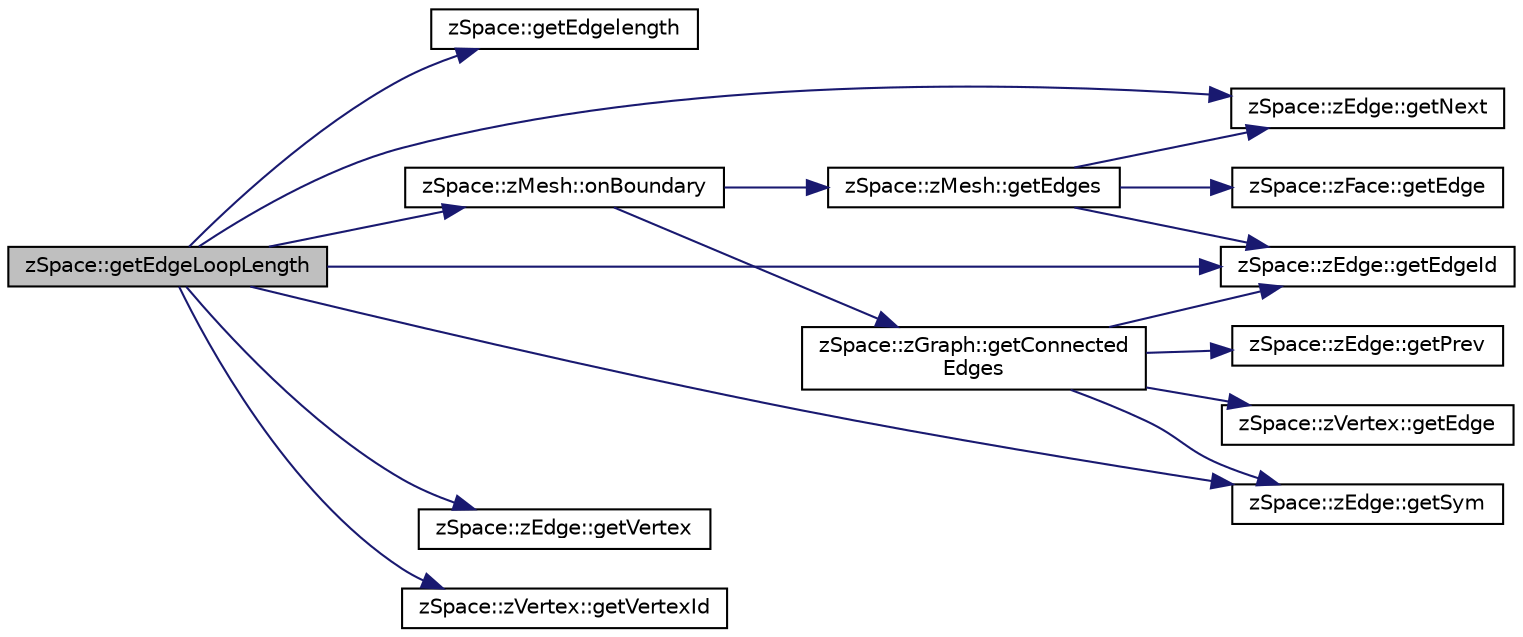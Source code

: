 digraph "zSpace::getEdgeLoopLength"
{
 // LATEX_PDF_SIZE
  edge [fontname="Helvetica",fontsize="10",labelfontname="Helvetica",labelfontsize="10"];
  node [fontname="Helvetica",fontsize="10",shape=record];
  rankdir="LR";
  Node50 [label="zSpace::getEdgeLoopLength",height=0.2,width=0.4,color="black", fillcolor="grey75", style="filled", fontcolor="black",tooltip="This method computes the edge length of the edge loop starting at the input edge of zMesh."];
  Node50 -> Node51 [color="midnightblue",fontsize="10",style="solid",fontname="Helvetica"];
  Node51 [label="zSpace::getEdgelength",height=0.2,width=0.4,color="black", fillcolor="white", style="filled",URL="$group__z_graph_mesh_utilities.html#ga14263612e747be7725bc2485129031cc",tooltip="This method computes the edge length of the input edge of zGraph/zMesh."];
  Node50 -> Node52 [color="midnightblue",fontsize="10",style="solid",fontname="Helvetica"];
  Node52 [label="zSpace::zEdge::getEdgeId",height=0.2,width=0.4,color="black", fillcolor="white", style="filled",URL="$classz_space_1_1z_edge.html#acd6947ccba055fa6c31d6d386fe68e12",tooltip="This method returns the edgeId of current zEdge."];
  Node50 -> Node53 [color="midnightblue",fontsize="10",style="solid",fontname="Helvetica"];
  Node53 [label="zSpace::zEdge::getVertex",height=0.2,width=0.4,color="black", fillcolor="white", style="filled",URL="$classz_space_1_1z_edge.html#a07c082aa54f78145fdcd5e5e4bb889f1",tooltip="This method returns the vertex pointed to by the current zEdge."];
  Node50 -> Node54 [color="midnightblue",fontsize="10",style="solid",fontname="Helvetica"];
  Node54 [label="zSpace::zVertex::getVertexId",height=0.2,width=0.4,color="black", fillcolor="white", style="filled",URL="$classz_space_1_1z_vertex.html#ae6637ab378719b6c68c8237777fd065e",tooltip="This method returns the vertexId of current zVertex."];
  Node50 -> Node55 [color="midnightblue",fontsize="10",style="solid",fontname="Helvetica"];
  Node55 [label="zSpace::zMesh::onBoundary",height=0.2,width=0.4,color="black", fillcolor="white", style="filled",URL="$classz_space_1_1z_mesh.html#aca5218f8a8b5c5f1cde25440d08c57d6",tooltip="This method determines if input zVertex or zEdge or zFace is on the boundary."];
  Node55 -> Node56 [color="midnightblue",fontsize="10",style="solid",fontname="Helvetica"];
  Node56 [label="zSpace::zGraph::getConnected\lEdges",height=0.2,width=0.4,color="black", fillcolor="white", style="filled",URL="$classz_space_1_1z_graph.html#ab623e9a3bfc70e1f140b911cb0645bd2",tooltip="This method gets the edges connected to input zVertex or zEdge."];
  Node56 -> Node57 [color="midnightblue",fontsize="10",style="solid",fontname="Helvetica"];
  Node57 [label="zSpace::zVertex::getEdge",height=0.2,width=0.4,color="black", fillcolor="white", style="filled",URL="$classz_space_1_1z_vertex.html#a7d187864963f642666b8c3bcfecee6e9",tooltip="This method returns the associated edge of current zVertex."];
  Node56 -> Node52 [color="midnightblue",fontsize="10",style="solid",fontname="Helvetica"];
  Node56 -> Node58 [color="midnightblue",fontsize="10",style="solid",fontname="Helvetica"];
  Node58 [label="zSpace::zEdge::getPrev",height=0.2,width=0.4,color="black", fillcolor="white", style="filled",URL="$classz_space_1_1z_edge.html#a01d9d153f7c5ec381474e815384f7d30",tooltip="This method returns the previous edge of current zEdge."];
  Node56 -> Node59 [color="midnightblue",fontsize="10",style="solid",fontname="Helvetica"];
  Node59 [label="zSpace::zEdge::getSym",height=0.2,width=0.4,color="black", fillcolor="white", style="filled",URL="$classz_space_1_1z_edge.html#a461679ac74cc371ad32e94092848f536",tooltip="This method returns the symmetry edge of current zEdge."];
  Node55 -> Node60 [color="midnightblue",fontsize="10",style="solid",fontname="Helvetica"];
  Node60 [label="zSpace::zMesh::getEdges",height=0.2,width=0.4,color="black", fillcolor="white", style="filled",URL="$classz_space_1_1z_mesh.html#aa705d823873a948a1b62723f24a921b2",tooltip="This method gets the edges of a zFace."];
  Node60 -> Node61 [color="midnightblue",fontsize="10",style="solid",fontname="Helvetica"];
  Node61 [label="zSpace::zFace::getEdge",height=0.2,width=0.4,color="black", fillcolor="white", style="filled",URL="$classz_space_1_1z_face.html#a69a14a515b179226aad1cbc3d7663163",tooltip="This method returns the associated edge of current zFace."];
  Node60 -> Node52 [color="midnightblue",fontsize="10",style="solid",fontname="Helvetica"];
  Node60 -> Node62 [color="midnightblue",fontsize="10",style="solid",fontname="Helvetica"];
  Node62 [label="zSpace::zEdge::getNext",height=0.2,width=0.4,color="black", fillcolor="white", style="filled",URL="$classz_space_1_1z_edge.html#a3bce594c06fc4450ce8af3c0b98e2ae3",tooltip="This method returns the next edge of current zEdge."];
  Node50 -> Node62 [color="midnightblue",fontsize="10",style="solid",fontname="Helvetica"];
  Node50 -> Node59 [color="midnightblue",fontsize="10",style="solid",fontname="Helvetica"];
}
